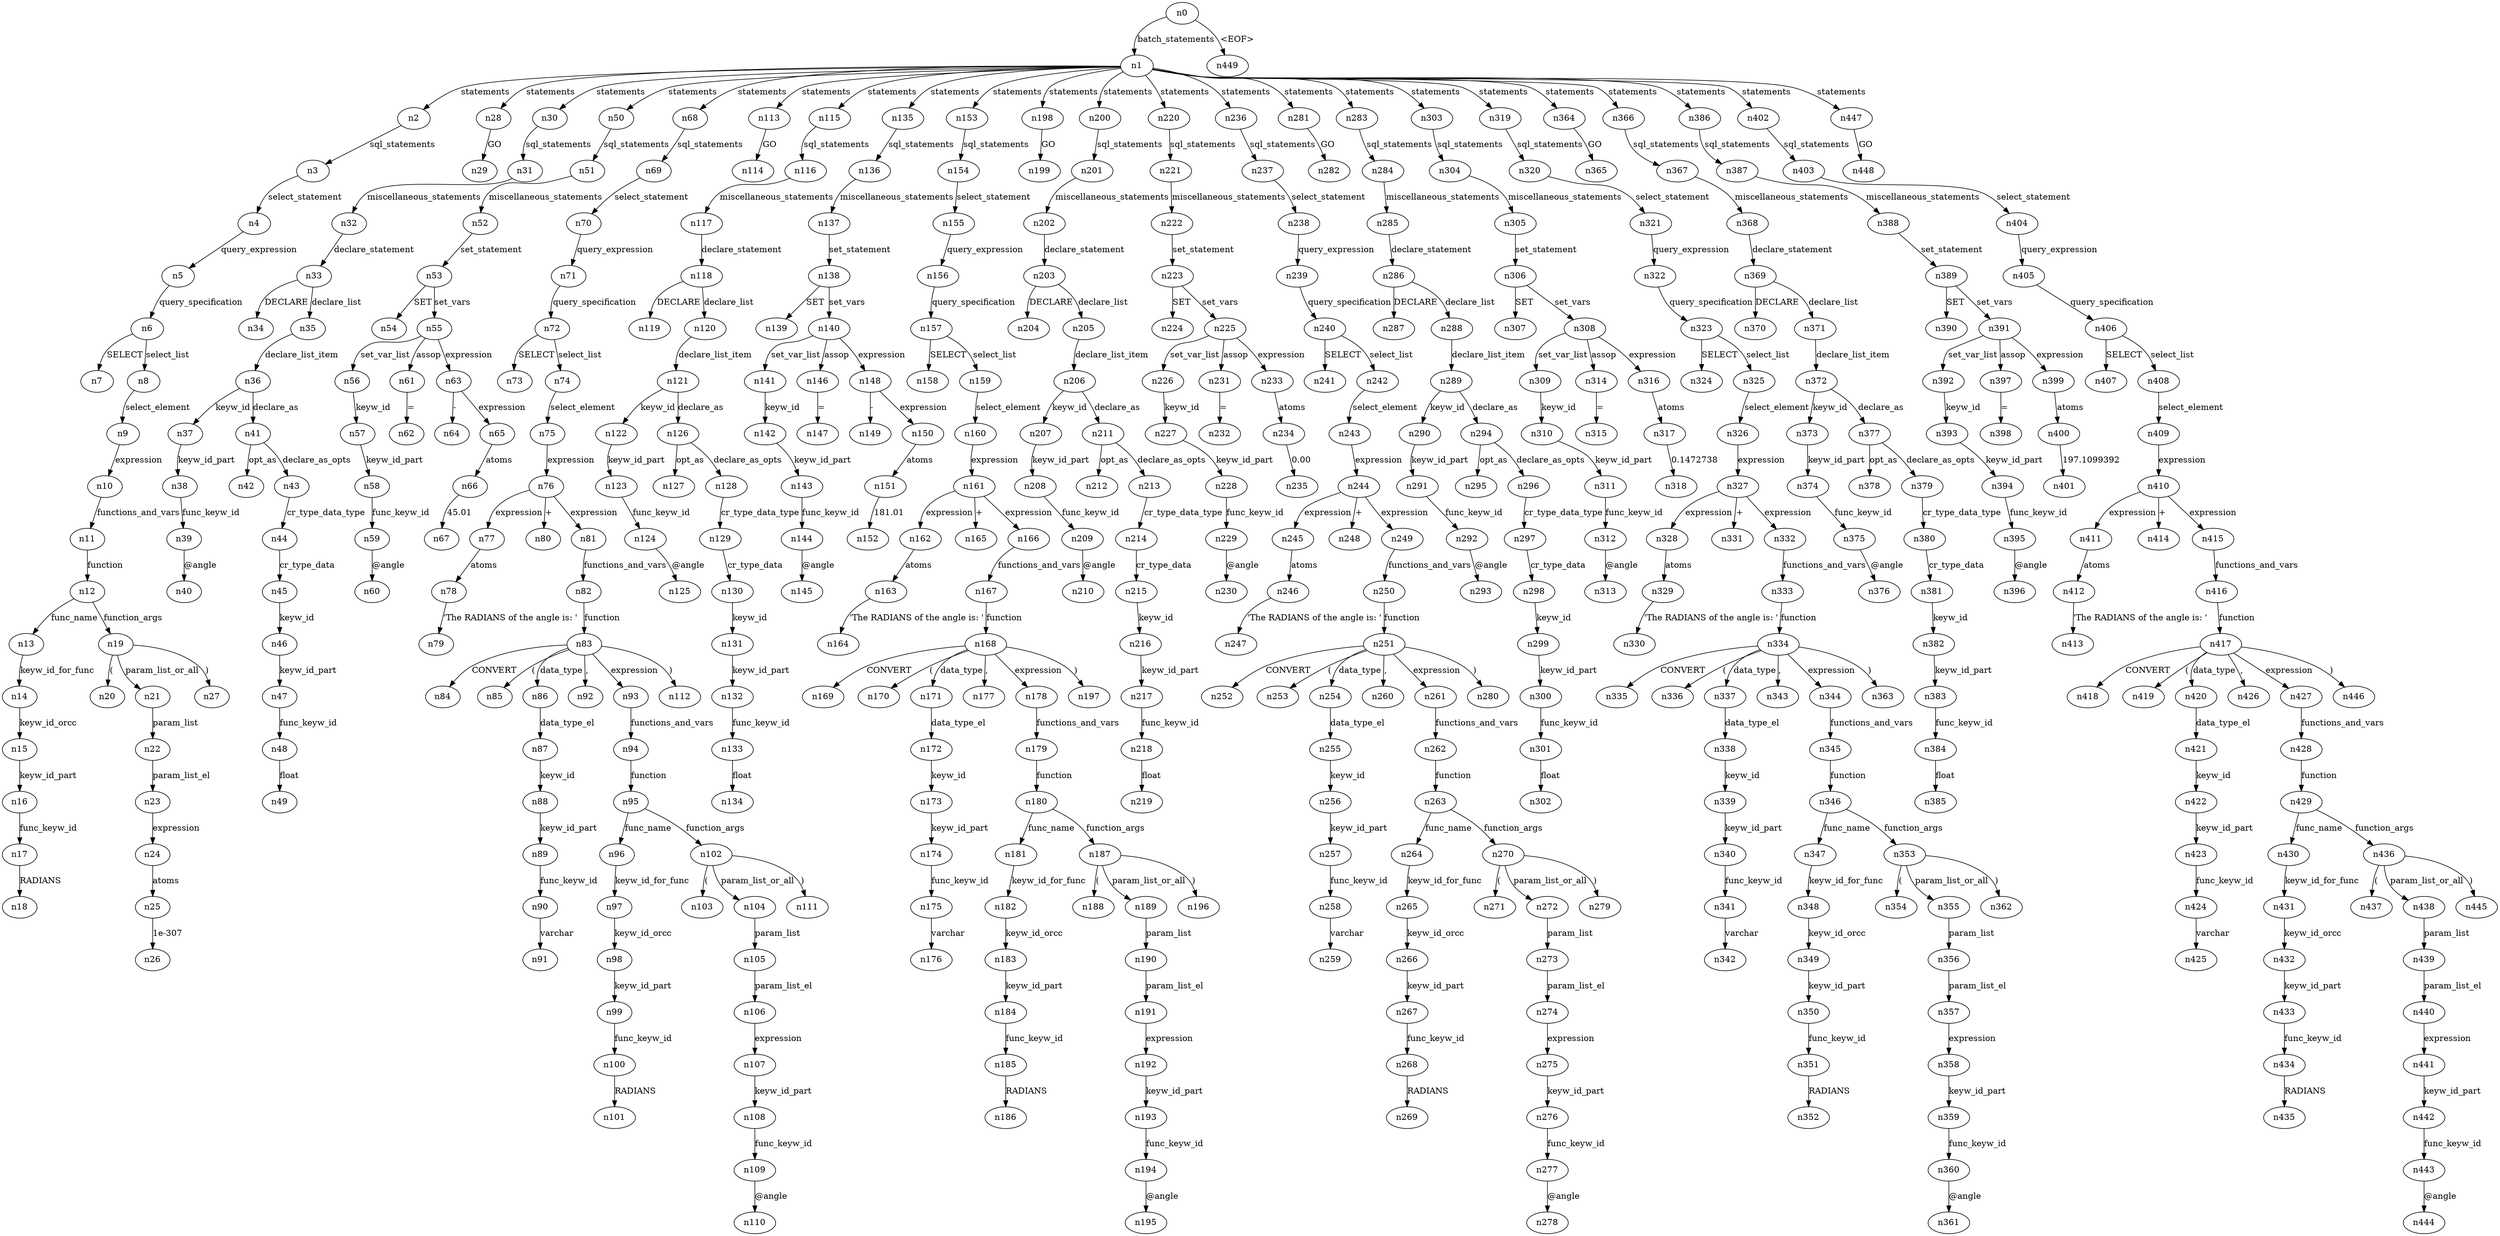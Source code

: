 digraph ParseTree {
  n0 -> n1 [label="batch_statements"];
  n1 -> n2 [label="statements"];
  n2 -> n3 [label="sql_statements"];
  n3 -> n4 [label="select_statement"];
  n4 -> n5 [label="query_expression"];
  n5 -> n6 [label="query_specification"];
  n6 -> n7 [label="SELECT"];
  n6 -> n8 [label="select_list"];
  n8 -> n9 [label="select_element"];
  n9 -> n10 [label="expression"];
  n10 -> n11 [label="functions_and_vars"];
  n11 -> n12 [label="function"];
  n12 -> n13 [label="func_name"];
  n13 -> n14 [label="keyw_id_for_func"];
  n14 -> n15 [label="keyw_id_orcc"];
  n15 -> n16 [label="keyw_id_part"];
  n16 -> n17 [label="func_keyw_id"];
  n17 -> n18 [label="RADIANS"];
  n12 -> n19 [label="function_args"];
  n19 -> n20 [label="("];
  n19 -> n21 [label="param_list_or_all"];
  n21 -> n22 [label="param_list"];
  n22 -> n23 [label="param_list_el"];
  n23 -> n24 [label="expression"];
  n24 -> n25 [label="atoms"];
  n25 -> n26 [label="1e-307"];
  n19 -> n27 [label=")"];
  n1 -> n28 [label="statements"];
  n28 -> n29 [label="GO"];
  n1 -> n30 [label="statements"];
  n30 -> n31 [label="sql_statements"];
  n31 -> n32 [label="miscellaneous_statements"];
  n32 -> n33 [label="declare_statement"];
  n33 -> n34 [label="DECLARE"];
  n33 -> n35 [label="declare_list"];
  n35 -> n36 [label="declare_list_item"];
  n36 -> n37 [label="keyw_id"];
  n37 -> n38 [label="keyw_id_part"];
  n38 -> n39 [label="func_keyw_id"];
  n39 -> n40 [label="@angle"];
  n36 -> n41 [label="declare_as"];
  n41 -> n42 [label="opt_as"];
  n41 -> n43 [label="declare_as_opts"];
  n43 -> n44 [label="cr_type_data_type"];
  n44 -> n45 [label="cr_type_data"];
  n45 -> n46 [label="keyw_id"];
  n46 -> n47 [label="keyw_id_part"];
  n47 -> n48 [label="func_keyw_id"];
  n48 -> n49 [label="float"];
  n1 -> n50 [label="statements"];
  n50 -> n51 [label="sql_statements"];
  n51 -> n52 [label="miscellaneous_statements"];
  n52 -> n53 [label="set_statement"];
  n53 -> n54 [label="SET"];
  n53 -> n55 [label="set_vars"];
  n55 -> n56 [label="set_var_list"];
  n56 -> n57 [label="keyw_id"];
  n57 -> n58 [label="keyw_id_part"];
  n58 -> n59 [label="func_keyw_id"];
  n59 -> n60 [label="@angle"];
  n55 -> n61 [label="assop"];
  n61 -> n62 [label="="];
  n55 -> n63 [label="expression"];
  n63 -> n64 [label="-"];
  n63 -> n65 [label="expression"];
  n65 -> n66 [label="atoms"];
  n66 -> n67 [label="45.01"];
  n1 -> n68 [label="statements"];
  n68 -> n69 [label="sql_statements"];
  n69 -> n70 [label="select_statement"];
  n70 -> n71 [label="query_expression"];
  n71 -> n72 [label="query_specification"];
  n72 -> n73 [label="SELECT"];
  n72 -> n74 [label="select_list"];
  n74 -> n75 [label="select_element"];
  n75 -> n76 [label="expression"];
  n76 -> n77 [label="expression"];
  n77 -> n78 [label="atoms"];
  n78 -> n79 [label="'The RADIANS of the angle is: '"];
  n76 -> n80 [label="+"];
  n76 -> n81 [label="expression"];
  n81 -> n82 [label="functions_and_vars"];
  n82 -> n83 [label="function"];
  n83 -> n84 [label="CONVERT"];
  n83 -> n85 [label="("];
  n83 -> n86 [label="data_type"];
  n86 -> n87 [label="data_type_el"];
  n87 -> n88 [label="keyw_id"];
  n88 -> n89 [label="keyw_id_part"];
  n89 -> n90 [label="func_keyw_id"];
  n90 -> n91 [label="varchar"];
  n83 -> n92 [label=","];
  n83 -> n93 [label="expression"];
  n93 -> n94 [label="functions_and_vars"];
  n94 -> n95 [label="function"];
  n95 -> n96 [label="func_name"];
  n96 -> n97 [label="keyw_id_for_func"];
  n97 -> n98 [label="keyw_id_orcc"];
  n98 -> n99 [label="keyw_id_part"];
  n99 -> n100 [label="func_keyw_id"];
  n100 -> n101 [label="RADIANS"];
  n95 -> n102 [label="function_args"];
  n102 -> n103 [label="("];
  n102 -> n104 [label="param_list_or_all"];
  n104 -> n105 [label="param_list"];
  n105 -> n106 [label="param_list_el"];
  n106 -> n107 [label="expression"];
  n107 -> n108 [label="keyw_id_part"];
  n108 -> n109 [label="func_keyw_id"];
  n109 -> n110 [label="@angle"];
  n102 -> n111 [label=")"];
  n83 -> n112 [label=")"];
  n1 -> n113 [label="statements"];
  n113 -> n114 [label="GO"];
  n1 -> n115 [label="statements"];
  n115 -> n116 [label="sql_statements"];
  n116 -> n117 [label="miscellaneous_statements"];
  n117 -> n118 [label="declare_statement"];
  n118 -> n119 [label="DECLARE"];
  n118 -> n120 [label="declare_list"];
  n120 -> n121 [label="declare_list_item"];
  n121 -> n122 [label="keyw_id"];
  n122 -> n123 [label="keyw_id_part"];
  n123 -> n124 [label="func_keyw_id"];
  n124 -> n125 [label="@angle"];
  n121 -> n126 [label="declare_as"];
  n126 -> n127 [label="opt_as"];
  n126 -> n128 [label="declare_as_opts"];
  n128 -> n129 [label="cr_type_data_type"];
  n129 -> n130 [label="cr_type_data"];
  n130 -> n131 [label="keyw_id"];
  n131 -> n132 [label="keyw_id_part"];
  n132 -> n133 [label="func_keyw_id"];
  n133 -> n134 [label="float"];
  n1 -> n135 [label="statements"];
  n135 -> n136 [label="sql_statements"];
  n136 -> n137 [label="miscellaneous_statements"];
  n137 -> n138 [label="set_statement"];
  n138 -> n139 [label="SET"];
  n138 -> n140 [label="set_vars"];
  n140 -> n141 [label="set_var_list"];
  n141 -> n142 [label="keyw_id"];
  n142 -> n143 [label="keyw_id_part"];
  n143 -> n144 [label="func_keyw_id"];
  n144 -> n145 [label="@angle"];
  n140 -> n146 [label="assop"];
  n146 -> n147 [label="="];
  n140 -> n148 [label="expression"];
  n148 -> n149 [label="-"];
  n148 -> n150 [label="expression"];
  n150 -> n151 [label="atoms"];
  n151 -> n152 [label="181.01"];
  n1 -> n153 [label="statements"];
  n153 -> n154 [label="sql_statements"];
  n154 -> n155 [label="select_statement"];
  n155 -> n156 [label="query_expression"];
  n156 -> n157 [label="query_specification"];
  n157 -> n158 [label="SELECT"];
  n157 -> n159 [label="select_list"];
  n159 -> n160 [label="select_element"];
  n160 -> n161 [label="expression"];
  n161 -> n162 [label="expression"];
  n162 -> n163 [label="atoms"];
  n163 -> n164 [label="'The RADIANS of the angle is: '"];
  n161 -> n165 [label="+"];
  n161 -> n166 [label="expression"];
  n166 -> n167 [label="functions_and_vars"];
  n167 -> n168 [label="function"];
  n168 -> n169 [label="CONVERT"];
  n168 -> n170 [label="("];
  n168 -> n171 [label="data_type"];
  n171 -> n172 [label="data_type_el"];
  n172 -> n173 [label="keyw_id"];
  n173 -> n174 [label="keyw_id_part"];
  n174 -> n175 [label="func_keyw_id"];
  n175 -> n176 [label="varchar"];
  n168 -> n177 [label=","];
  n168 -> n178 [label="expression"];
  n178 -> n179 [label="functions_and_vars"];
  n179 -> n180 [label="function"];
  n180 -> n181 [label="func_name"];
  n181 -> n182 [label="keyw_id_for_func"];
  n182 -> n183 [label="keyw_id_orcc"];
  n183 -> n184 [label="keyw_id_part"];
  n184 -> n185 [label="func_keyw_id"];
  n185 -> n186 [label="RADIANS"];
  n180 -> n187 [label="function_args"];
  n187 -> n188 [label="("];
  n187 -> n189 [label="param_list_or_all"];
  n189 -> n190 [label="param_list"];
  n190 -> n191 [label="param_list_el"];
  n191 -> n192 [label="expression"];
  n192 -> n193 [label="keyw_id_part"];
  n193 -> n194 [label="func_keyw_id"];
  n194 -> n195 [label="@angle"];
  n187 -> n196 [label=")"];
  n168 -> n197 [label=")"];
  n1 -> n198 [label="statements"];
  n198 -> n199 [label="GO"];
  n1 -> n200 [label="statements"];
  n200 -> n201 [label="sql_statements"];
  n201 -> n202 [label="miscellaneous_statements"];
  n202 -> n203 [label="declare_statement"];
  n203 -> n204 [label="DECLARE"];
  n203 -> n205 [label="declare_list"];
  n205 -> n206 [label="declare_list_item"];
  n206 -> n207 [label="keyw_id"];
  n207 -> n208 [label="keyw_id_part"];
  n208 -> n209 [label="func_keyw_id"];
  n209 -> n210 [label="@angle"];
  n206 -> n211 [label="declare_as"];
  n211 -> n212 [label="opt_as"];
  n211 -> n213 [label="declare_as_opts"];
  n213 -> n214 [label="cr_type_data_type"];
  n214 -> n215 [label="cr_type_data"];
  n215 -> n216 [label="keyw_id"];
  n216 -> n217 [label="keyw_id_part"];
  n217 -> n218 [label="func_keyw_id"];
  n218 -> n219 [label="float"];
  n1 -> n220 [label="statements"];
  n220 -> n221 [label="sql_statements"];
  n221 -> n222 [label="miscellaneous_statements"];
  n222 -> n223 [label="set_statement"];
  n223 -> n224 [label="SET"];
  n223 -> n225 [label="set_vars"];
  n225 -> n226 [label="set_var_list"];
  n226 -> n227 [label="keyw_id"];
  n227 -> n228 [label="keyw_id_part"];
  n228 -> n229 [label="func_keyw_id"];
  n229 -> n230 [label="@angle"];
  n225 -> n231 [label="assop"];
  n231 -> n232 [label="="];
  n225 -> n233 [label="expression"];
  n233 -> n234 [label="atoms"];
  n234 -> n235 [label="0.00"];
  n1 -> n236 [label="statements"];
  n236 -> n237 [label="sql_statements"];
  n237 -> n238 [label="select_statement"];
  n238 -> n239 [label="query_expression"];
  n239 -> n240 [label="query_specification"];
  n240 -> n241 [label="SELECT"];
  n240 -> n242 [label="select_list"];
  n242 -> n243 [label="select_element"];
  n243 -> n244 [label="expression"];
  n244 -> n245 [label="expression"];
  n245 -> n246 [label="atoms"];
  n246 -> n247 [label="'The RADIANS of the angle is: '"];
  n244 -> n248 [label="+"];
  n244 -> n249 [label="expression"];
  n249 -> n250 [label="functions_and_vars"];
  n250 -> n251 [label="function"];
  n251 -> n252 [label="CONVERT"];
  n251 -> n253 [label="("];
  n251 -> n254 [label="data_type"];
  n254 -> n255 [label="data_type_el"];
  n255 -> n256 [label="keyw_id"];
  n256 -> n257 [label="keyw_id_part"];
  n257 -> n258 [label="func_keyw_id"];
  n258 -> n259 [label="varchar"];
  n251 -> n260 [label=","];
  n251 -> n261 [label="expression"];
  n261 -> n262 [label="functions_and_vars"];
  n262 -> n263 [label="function"];
  n263 -> n264 [label="func_name"];
  n264 -> n265 [label="keyw_id_for_func"];
  n265 -> n266 [label="keyw_id_orcc"];
  n266 -> n267 [label="keyw_id_part"];
  n267 -> n268 [label="func_keyw_id"];
  n268 -> n269 [label="RADIANS"];
  n263 -> n270 [label="function_args"];
  n270 -> n271 [label="("];
  n270 -> n272 [label="param_list_or_all"];
  n272 -> n273 [label="param_list"];
  n273 -> n274 [label="param_list_el"];
  n274 -> n275 [label="expression"];
  n275 -> n276 [label="keyw_id_part"];
  n276 -> n277 [label="func_keyw_id"];
  n277 -> n278 [label="@angle"];
  n270 -> n279 [label=")"];
  n251 -> n280 [label=")"];
  n1 -> n281 [label="statements"];
  n281 -> n282 [label="GO"];
  n1 -> n283 [label="statements"];
  n283 -> n284 [label="sql_statements"];
  n284 -> n285 [label="miscellaneous_statements"];
  n285 -> n286 [label="declare_statement"];
  n286 -> n287 [label="DECLARE"];
  n286 -> n288 [label="declare_list"];
  n288 -> n289 [label="declare_list_item"];
  n289 -> n290 [label="keyw_id"];
  n290 -> n291 [label="keyw_id_part"];
  n291 -> n292 [label="func_keyw_id"];
  n292 -> n293 [label="@angle"];
  n289 -> n294 [label="declare_as"];
  n294 -> n295 [label="opt_as"];
  n294 -> n296 [label="declare_as_opts"];
  n296 -> n297 [label="cr_type_data_type"];
  n297 -> n298 [label="cr_type_data"];
  n298 -> n299 [label="keyw_id"];
  n299 -> n300 [label="keyw_id_part"];
  n300 -> n301 [label="func_keyw_id"];
  n301 -> n302 [label="float"];
  n1 -> n303 [label="statements"];
  n303 -> n304 [label="sql_statements"];
  n304 -> n305 [label="miscellaneous_statements"];
  n305 -> n306 [label="set_statement"];
  n306 -> n307 [label="SET"];
  n306 -> n308 [label="set_vars"];
  n308 -> n309 [label="set_var_list"];
  n309 -> n310 [label="keyw_id"];
  n310 -> n311 [label="keyw_id_part"];
  n311 -> n312 [label="func_keyw_id"];
  n312 -> n313 [label="@angle"];
  n308 -> n314 [label="assop"];
  n314 -> n315 [label="="];
  n308 -> n316 [label="expression"];
  n316 -> n317 [label="atoms"];
  n317 -> n318 [label="0.1472738"];
  n1 -> n319 [label="statements"];
  n319 -> n320 [label="sql_statements"];
  n320 -> n321 [label="select_statement"];
  n321 -> n322 [label="query_expression"];
  n322 -> n323 [label="query_specification"];
  n323 -> n324 [label="SELECT"];
  n323 -> n325 [label="select_list"];
  n325 -> n326 [label="select_element"];
  n326 -> n327 [label="expression"];
  n327 -> n328 [label="expression"];
  n328 -> n329 [label="atoms"];
  n329 -> n330 [label="'The RADIANS of the angle is: '"];
  n327 -> n331 [label="+"];
  n327 -> n332 [label="expression"];
  n332 -> n333 [label="functions_and_vars"];
  n333 -> n334 [label="function"];
  n334 -> n335 [label="CONVERT"];
  n334 -> n336 [label="("];
  n334 -> n337 [label="data_type"];
  n337 -> n338 [label="data_type_el"];
  n338 -> n339 [label="keyw_id"];
  n339 -> n340 [label="keyw_id_part"];
  n340 -> n341 [label="func_keyw_id"];
  n341 -> n342 [label="varchar"];
  n334 -> n343 [label=","];
  n334 -> n344 [label="expression"];
  n344 -> n345 [label="functions_and_vars"];
  n345 -> n346 [label="function"];
  n346 -> n347 [label="func_name"];
  n347 -> n348 [label="keyw_id_for_func"];
  n348 -> n349 [label="keyw_id_orcc"];
  n349 -> n350 [label="keyw_id_part"];
  n350 -> n351 [label="func_keyw_id"];
  n351 -> n352 [label="RADIANS"];
  n346 -> n353 [label="function_args"];
  n353 -> n354 [label="("];
  n353 -> n355 [label="param_list_or_all"];
  n355 -> n356 [label="param_list"];
  n356 -> n357 [label="param_list_el"];
  n357 -> n358 [label="expression"];
  n358 -> n359 [label="keyw_id_part"];
  n359 -> n360 [label="func_keyw_id"];
  n360 -> n361 [label="@angle"];
  n353 -> n362 [label=")"];
  n334 -> n363 [label=")"];
  n1 -> n364 [label="statements"];
  n364 -> n365 [label="GO"];
  n1 -> n366 [label="statements"];
  n366 -> n367 [label="sql_statements"];
  n367 -> n368 [label="miscellaneous_statements"];
  n368 -> n369 [label="declare_statement"];
  n369 -> n370 [label="DECLARE"];
  n369 -> n371 [label="declare_list"];
  n371 -> n372 [label="declare_list_item"];
  n372 -> n373 [label="keyw_id"];
  n373 -> n374 [label="keyw_id_part"];
  n374 -> n375 [label="func_keyw_id"];
  n375 -> n376 [label="@angle"];
  n372 -> n377 [label="declare_as"];
  n377 -> n378 [label="opt_as"];
  n377 -> n379 [label="declare_as_opts"];
  n379 -> n380 [label="cr_type_data_type"];
  n380 -> n381 [label="cr_type_data"];
  n381 -> n382 [label="keyw_id"];
  n382 -> n383 [label="keyw_id_part"];
  n383 -> n384 [label="func_keyw_id"];
  n384 -> n385 [label="float"];
  n1 -> n386 [label="statements"];
  n386 -> n387 [label="sql_statements"];
  n387 -> n388 [label="miscellaneous_statements"];
  n388 -> n389 [label="set_statement"];
  n389 -> n390 [label="SET"];
  n389 -> n391 [label="set_vars"];
  n391 -> n392 [label="set_var_list"];
  n392 -> n393 [label="keyw_id"];
  n393 -> n394 [label="keyw_id_part"];
  n394 -> n395 [label="func_keyw_id"];
  n395 -> n396 [label="@angle"];
  n391 -> n397 [label="assop"];
  n397 -> n398 [label="="];
  n391 -> n399 [label="expression"];
  n399 -> n400 [label="atoms"];
  n400 -> n401 [label="197.1099392"];
  n1 -> n402 [label="statements"];
  n402 -> n403 [label="sql_statements"];
  n403 -> n404 [label="select_statement"];
  n404 -> n405 [label="query_expression"];
  n405 -> n406 [label="query_specification"];
  n406 -> n407 [label="SELECT"];
  n406 -> n408 [label="select_list"];
  n408 -> n409 [label="select_element"];
  n409 -> n410 [label="expression"];
  n410 -> n411 [label="expression"];
  n411 -> n412 [label="atoms"];
  n412 -> n413 [label="'The RADIANS of the angle is: '"];
  n410 -> n414 [label="+"];
  n410 -> n415 [label="expression"];
  n415 -> n416 [label="functions_and_vars"];
  n416 -> n417 [label="function"];
  n417 -> n418 [label="CONVERT"];
  n417 -> n419 [label="("];
  n417 -> n420 [label="data_type"];
  n420 -> n421 [label="data_type_el"];
  n421 -> n422 [label="keyw_id"];
  n422 -> n423 [label="keyw_id_part"];
  n423 -> n424 [label="func_keyw_id"];
  n424 -> n425 [label="varchar"];
  n417 -> n426 [label=","];
  n417 -> n427 [label="expression"];
  n427 -> n428 [label="functions_and_vars"];
  n428 -> n429 [label="function"];
  n429 -> n430 [label="func_name"];
  n430 -> n431 [label="keyw_id_for_func"];
  n431 -> n432 [label="keyw_id_orcc"];
  n432 -> n433 [label="keyw_id_part"];
  n433 -> n434 [label="func_keyw_id"];
  n434 -> n435 [label="RADIANS"];
  n429 -> n436 [label="function_args"];
  n436 -> n437 [label="("];
  n436 -> n438 [label="param_list_or_all"];
  n438 -> n439 [label="param_list"];
  n439 -> n440 [label="param_list_el"];
  n440 -> n441 [label="expression"];
  n441 -> n442 [label="keyw_id_part"];
  n442 -> n443 [label="func_keyw_id"];
  n443 -> n444 [label="@angle"];
  n436 -> n445 [label=")"];
  n417 -> n446 [label=")"];
  n1 -> n447 [label="statements"];
  n447 -> n448 [label="GO"];
  n0 -> n449 [label="<EOF>"];
}